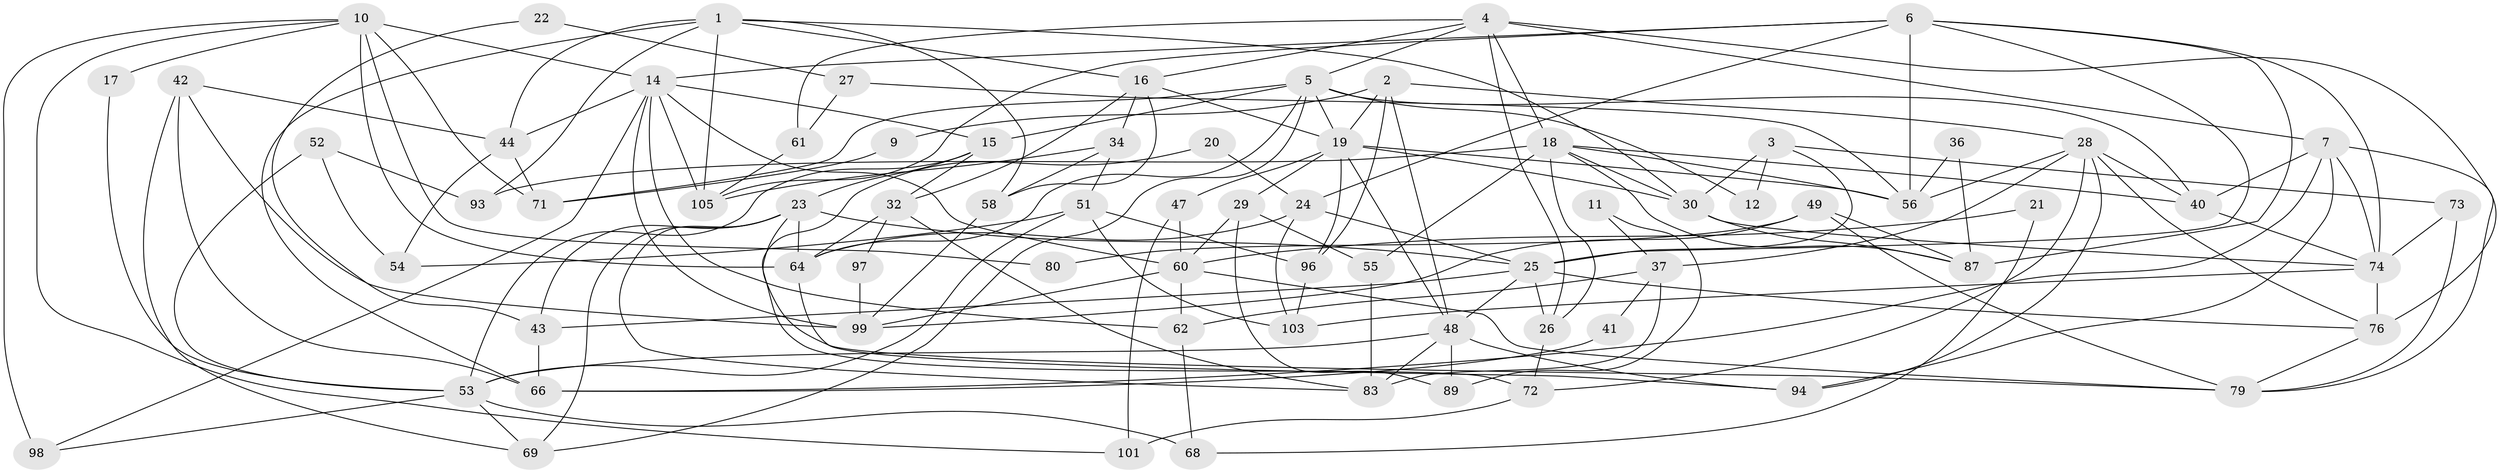 // original degree distribution, {4: 0.3238095238095238, 5: 0.2, 7: 0.05714285714285714, 3: 0.23809523809523808, 2: 0.12380952380952381, 6: 0.05714285714285714}
// Generated by graph-tools (version 1.1) at 2025/11/02/27/25 16:11:21]
// undirected, 73 vertices, 169 edges
graph export_dot {
graph [start="1"]
  node [color=gray90,style=filled];
  1 [super="+13"];
  2 [super="+84"];
  3 [super="+102"];
  4 [super="+75"];
  5 [super="+45"];
  6 [super="+8"];
  7 [super="+82"];
  9;
  10 [super="+38"];
  11;
  12;
  14 [super="+70"];
  15 [super="+50"];
  16 [super="+35"];
  17;
  18 [super="+33"];
  19 [super="+31"];
  20;
  21;
  22;
  23 [super="+88"];
  24 [super="+65"];
  25 [super="+67"];
  26;
  27;
  28 [super="+78"];
  29 [super="+90"];
  30 [super="+63"];
  32 [super="+39"];
  34;
  36;
  37 [super="+59"];
  40;
  41;
  42;
  43 [super="+46"];
  44;
  47;
  48;
  49;
  51 [super="+86"];
  52;
  53 [super="+57"];
  54;
  55;
  56 [super="+91"];
  58;
  60 [super="+85"];
  61;
  62;
  64;
  66 [super="+77"];
  68;
  69 [super="+104"];
  71;
  72;
  73;
  74 [super="+81"];
  76 [super="+92"];
  79;
  80;
  83 [super="+95"];
  87 [super="+100"];
  89;
  93;
  94;
  96;
  97;
  98;
  99;
  101;
  103;
  105;
  1 -- 66;
  1 -- 58;
  1 -- 105;
  1 -- 16;
  1 -- 44;
  1 -- 93;
  1 -- 30;
  2 -- 96;
  2 -- 19;
  2 -- 48;
  2 -- 9;
  2 -- 28;
  3 -- 73;
  3 -- 12;
  3 -- 30;
  3 -- 25;
  4 -- 5;
  4 -- 18;
  4 -- 26;
  4 -- 61;
  4 -- 16;
  4 -- 7;
  4 -- 76;
  5 -- 40;
  5 -- 64;
  5 -- 71;
  5 -- 12;
  5 -- 15;
  5 -- 19;
  5 -- 69;
  6 -- 87;
  6 -- 74;
  6 -- 24;
  6 -- 25;
  6 -- 105;
  6 -- 14;
  6 -- 56 [weight=2];
  7 -- 94;
  7 -- 66 [weight=2];
  7 -- 40;
  7 -- 74;
  7 -- 79;
  9 -- 71;
  10 -- 14;
  10 -- 71;
  10 -- 80;
  10 -- 98;
  10 -- 101;
  10 -- 64;
  10 -- 17;
  11 -- 89;
  11 -- 37;
  14 -- 105;
  14 -- 44;
  14 -- 60;
  14 -- 62;
  14 -- 98;
  14 -- 99;
  14 -- 15;
  15 -- 53;
  15 -- 32 [weight=2];
  15 -- 23;
  16 -- 58;
  16 -- 32;
  16 -- 19;
  16 -- 34;
  17 -- 53;
  18 -- 26;
  18 -- 30 [weight=2];
  18 -- 55;
  18 -- 93;
  18 -- 56;
  18 -- 40;
  18 -- 87;
  19 -- 48;
  19 -- 47;
  19 -- 96;
  19 -- 30;
  19 -- 29;
  19 -- 56;
  20 -- 72;
  20 -- 24;
  21 -- 68;
  21 -- 60;
  22 -- 27;
  22 -- 43;
  23 -- 64;
  23 -- 43;
  23 -- 69;
  23 -- 79;
  23 -- 83;
  23 -- 25;
  24 -- 64;
  24 -- 103;
  24 -- 25;
  25 -- 26;
  25 -- 76;
  25 -- 48;
  25 -- 43;
  26 -- 72;
  27 -- 56;
  27 -- 61;
  28 -- 40;
  28 -- 37;
  28 -- 72;
  28 -- 94;
  28 -- 76;
  28 -- 56;
  29 -- 55;
  29 -- 89;
  29 -- 60;
  30 -- 74;
  30 -- 87;
  32 -- 64;
  32 -- 83;
  32 -- 97;
  34 -- 105;
  34 -- 58;
  34 -- 51;
  36 -- 87;
  36 -- 56;
  37 -- 62;
  37 -- 41;
  37 -- 83;
  40 -- 74;
  41 -- 66;
  42 -- 44;
  42 -- 69;
  42 -- 99;
  42 -- 66;
  43 -- 66 [weight=2];
  44 -- 71;
  44 -- 54;
  47 -- 101;
  47 -- 60;
  48 -- 53;
  48 -- 83;
  48 -- 89;
  48 -- 94;
  49 -- 79;
  49 -- 99;
  49 -- 80;
  49 -- 87;
  51 -- 53;
  51 -- 96;
  51 -- 54;
  51 -- 103;
  52 -- 93;
  52 -- 54;
  52 -- 53;
  53 -- 69;
  53 -- 98;
  53 -- 68;
  55 -- 83;
  58 -- 99;
  60 -- 62;
  60 -- 99;
  60 -- 79;
  61 -- 105;
  62 -- 68;
  64 -- 94;
  72 -- 101;
  73 -- 79;
  73 -- 74;
  74 -- 103;
  74 -- 76;
  76 -- 79;
  96 -- 103;
  97 -- 99;
}
